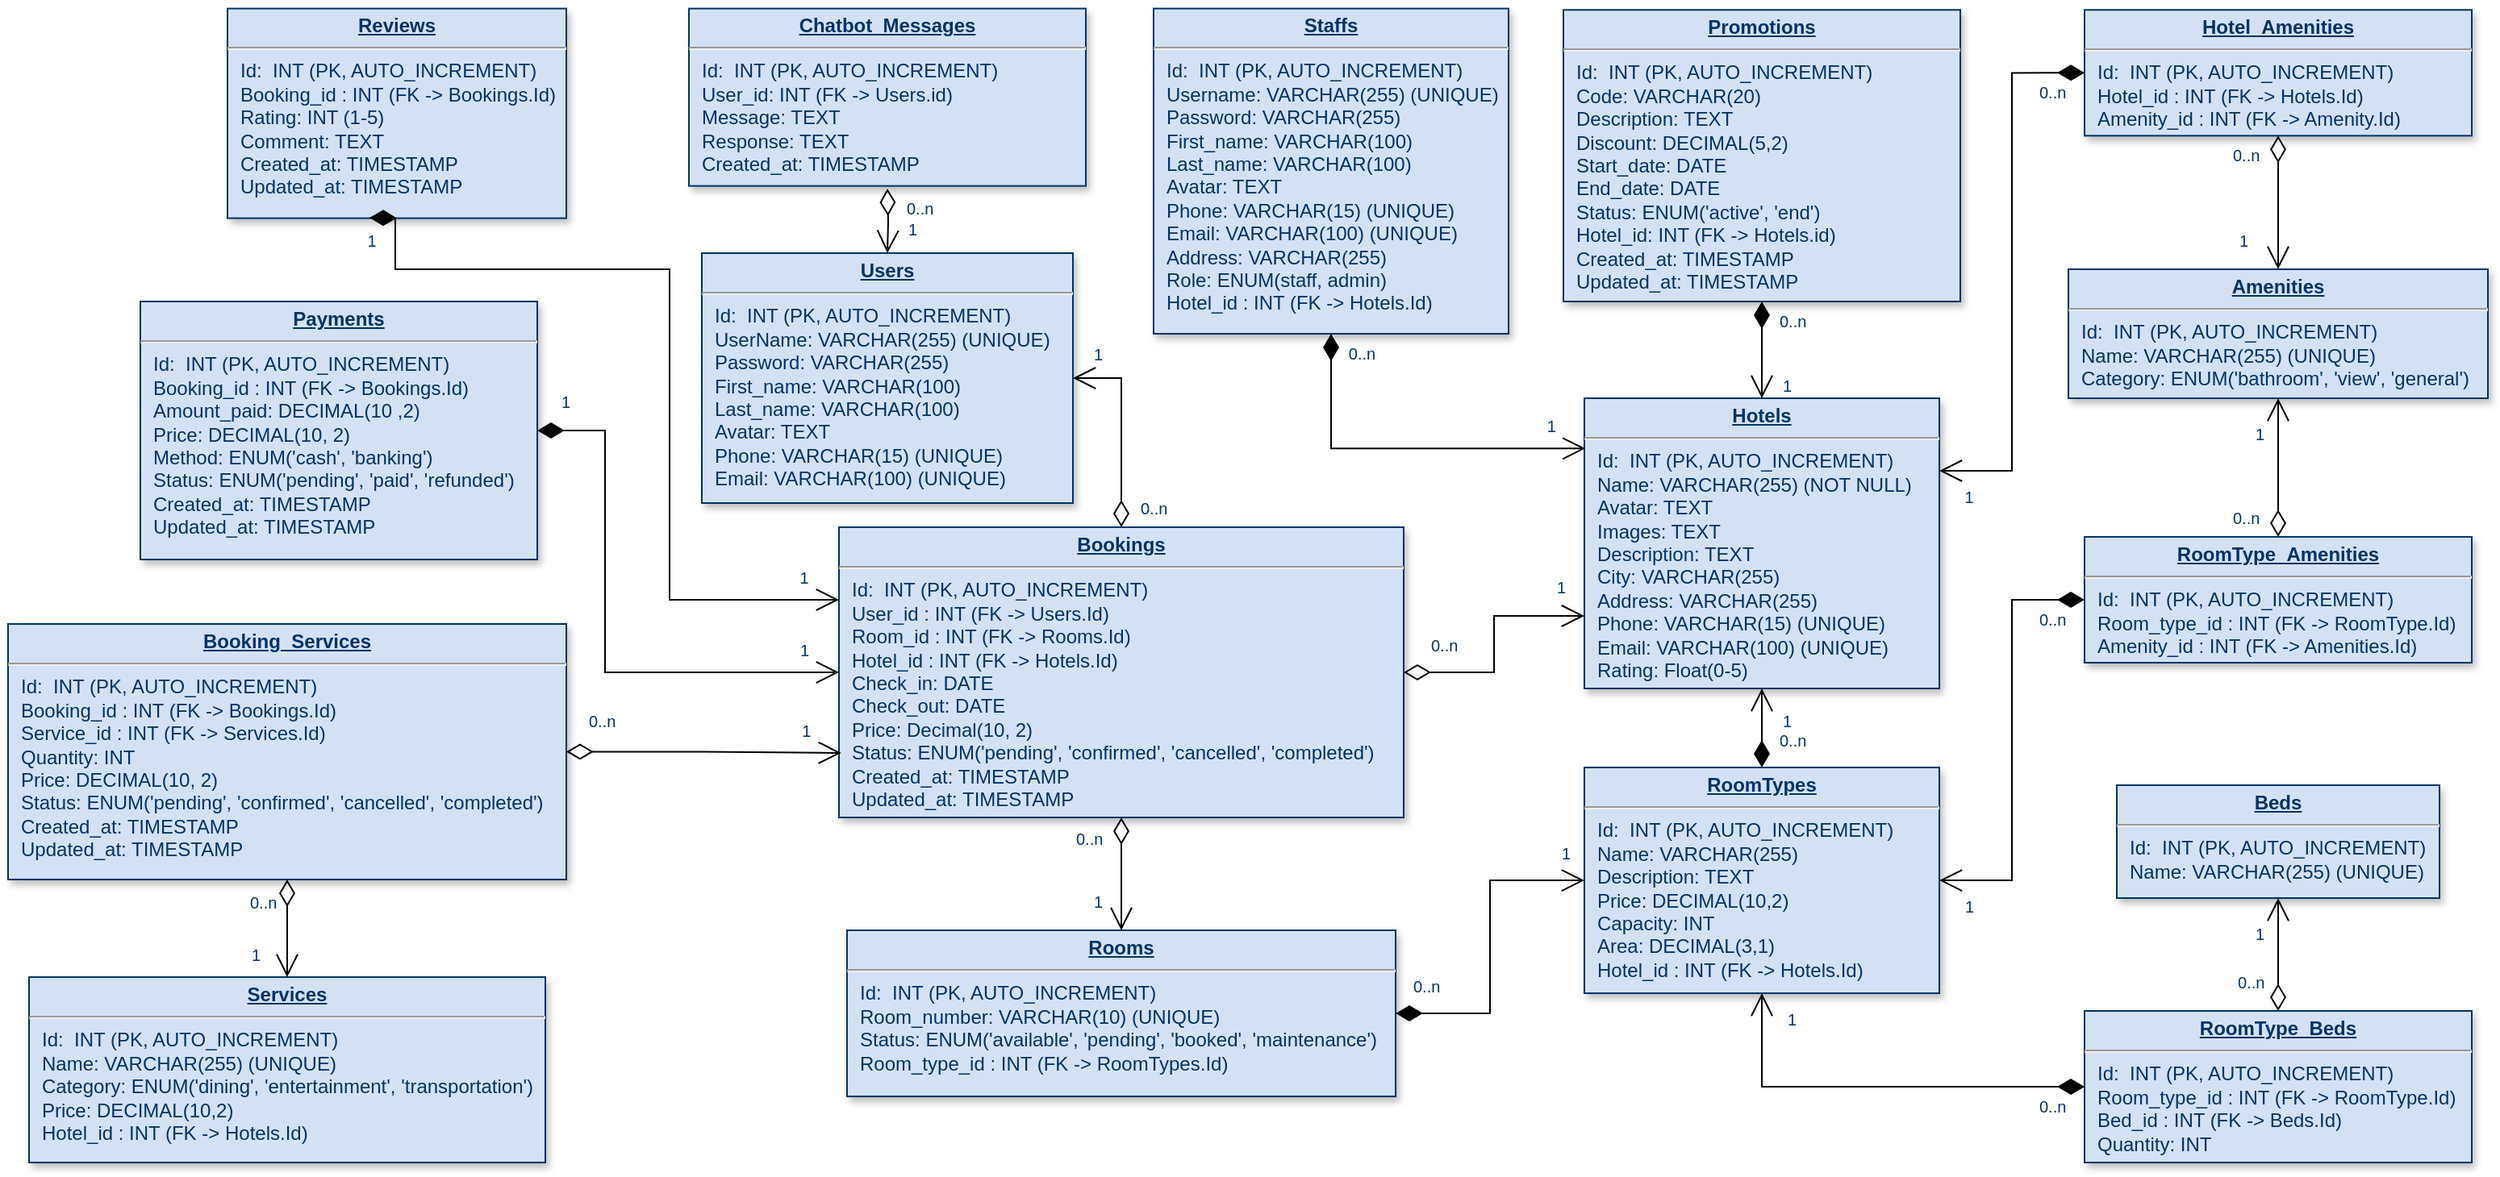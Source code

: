 <mxfile version="26.2.9">
  <diagram name="Page-1" id="efa7a0a1-bf9b-a30e-e6df-94a7791c09e9">
    <mxGraphModel dx="457" dy="1731" grid="1" gridSize="10" guides="1" tooltips="1" connect="1" arrows="1" fold="1" page="1" pageScale="1" pageWidth="826" pageHeight="1169" background="none" math="0" shadow="0">
      <root>
        <mxCell id="0" />
        <mxCell id="1" parent="0" />
        <mxCell id="45" value="" style="endArrow=open;endSize=12;startArrow=diamondThin;startSize=14;startFill=1;edgeStyle=orthogonalEdgeStyle;rounded=0;entryX=0.003;entryY=0.173;entryDx=0;entryDy=0;exitX=0.5;exitY=1;exitDx=0;exitDy=0;entryPerimeter=0;" parent="1" source="_v9oNohXTvP5xsh4NIjf-116" target="_v9oNohXTvP5xsh4NIjf-114" edge="1">
          <mxGeometry x="519.36" y="180" as="geometry">
            <mxPoint x="2610" y="230" as="sourcePoint" />
            <mxPoint x="2237.49" y="388.43" as="targetPoint" />
          </mxGeometry>
        </mxCell>
        <mxCell id="46" value="0..n" style="resizable=0;align=left;verticalAlign=top;labelBackgroundColor=#ffffff;fontSize=10;strokeColor=#003366;shadow=1;fillColor=#D4E1F5;fontColor=#003366" parent="45" connectable="0" vertex="1">
          <mxGeometry x="-1" relative="1" as="geometry">
            <mxPoint x="8.92" as="offset" />
          </mxGeometry>
        </mxCell>
        <mxCell id="47" value="1" style="resizable=0;align=right;verticalAlign=top;labelBackgroundColor=#ffffff;fontSize=10;strokeColor=#003366;shadow=1;fillColor=#D4E1F5;fontColor=#003366" parent="45" connectable="0" vertex="1">
          <mxGeometry x="1" relative="1" as="geometry">
            <mxPoint x="-17" y="-26" as="offset" />
          </mxGeometry>
        </mxCell>
        <mxCell id="_v9oNohXTvP5xsh4NIjf-114" value="&lt;p style=&quot;margin: 0px; margin-top: 4px; text-align: center; text-decoration: underline;&quot;&gt;&lt;b&gt;Hotels&lt;/b&gt;&lt;/p&gt;&lt;hr&gt;&lt;p style=&quot;margin: 0px; margin-left: 8px;&quot;&gt;Id:&amp;nbsp;&amp;nbsp;INT (PK, AUTO_INCREMENT)&lt;br&gt;Name:&amp;nbsp;VARCHAR(255) (NOT NULL)&lt;/p&gt;&lt;p style=&quot;margin: 0px; margin-left: 8px;&quot;&gt;Avatar: TEXT&lt;/p&gt;&lt;p style=&quot;margin: 0px; margin-left: 8px;&quot;&gt;Images: TEXT&lt;/p&gt;&lt;p style=&quot;margin: 0px; margin-left: 8px;&quot;&gt;Description: TEXT&lt;/p&gt;&lt;p style=&quot;margin: 0px; margin-left: 8px;&quot;&gt;City: VARCHAR(255)&lt;/p&gt;&lt;p style=&quot;margin: 0px 0px 0px 8px;&quot;&gt;Address: VARCHAR(255)&lt;/p&gt;&lt;p style=&quot;margin: 0px; margin-left: 8px;&quot;&gt;Phone: VARCHAR(15) (UNIQUE)&lt;/p&gt;&lt;p style=&quot;margin: 0px; margin-left: 8px;&quot;&gt;Email: VARCHAR(100)&lt;span style=&quot;background-color: transparent; color: light-dark(rgb(0, 51, 102), rgb(161, 205, 249));&quot;&gt;&amp;nbsp;&lt;/span&gt;&lt;span style=&quot;background-color: transparent; color: light-dark(rgb(0, 51, 102), rgb(161, 205, 249));&quot;&gt;(UNIQUE)&lt;/span&gt;&lt;/p&gt;&lt;p style=&quot;margin: 0px; margin-left: 8px;&quot;&gt;Rating: Float(0-5)&lt;/p&gt;&lt;p style=&quot;margin: 0px; margin-left: 8px;&quot;&gt;&lt;br&gt;&lt;/p&gt;" style="verticalAlign=top;align=left;overflow=fill;fontSize=12;fontFamily=Helvetica;html=1;strokeColor=#003366;shadow=1;fillColor=#D4E1F5;fontColor=#003366" parent="1" vertex="1">
          <mxGeometry x="2567" y="240" width="220" height="180" as="geometry" />
        </mxCell>
        <mxCell id="_v9oNohXTvP5xsh4NIjf-115" value="&lt;p style=&quot;margin: 0px; margin-top: 4px; text-align: center; text-decoration: underline;&quot;&gt;&lt;b&gt;Users&lt;/b&gt;&lt;/p&gt;&lt;hr&gt;&lt;p style=&quot;margin: 0px; margin-left: 8px;&quot;&gt;Id:&amp;nbsp;&amp;nbsp;INT (PK, AUTO_INCREMENT)&lt;br&gt;UserName:&amp;nbsp;VARCHAR(255) (UNIQUE)&lt;/p&gt;&lt;p style=&quot;margin: 0px; margin-left: 8px;&quot;&gt;Password:&amp;nbsp;VARCHAR(255)&lt;/p&gt;&lt;p style=&quot;margin: 0px; margin-left: 8px;&quot;&gt;First_name:&amp;nbsp;VARCHAR(100)&lt;/p&gt;&lt;p style=&quot;margin: 0px 0px 0px 8px;&quot;&gt;Last_name:&amp;nbsp;VARCHAR(100)&lt;/p&gt;&lt;p style=&quot;margin: 0px; margin-left: 8px;&quot;&gt;Avatar: TEXT&lt;/p&gt;&lt;p style=&quot;margin: 0px; margin-left: 8px;&quot;&gt;Phone: VARCHAR(15)&amp;nbsp;&lt;span style=&quot;background-color: transparent; color: light-dark(rgb(0, 51, 102), rgb(161, 205, 249));&quot;&gt;(UNIQUE)&lt;/span&gt;&lt;/p&gt;&lt;p style=&quot;margin: 0px; margin-left: 8px;&quot;&gt;Email: VARCHAR(100)&amp;nbsp;&lt;span style=&quot;background-color: transparent; color: light-dark(rgb(0, 51, 102), rgb(161, 205, 249));&quot;&gt;(UNIQUE)&lt;/span&gt;&lt;/p&gt;" style="verticalAlign=top;align=left;overflow=fill;fontSize=12;fontFamily=Helvetica;html=1;strokeColor=#003366;shadow=1;fillColor=#D4E1F5;fontColor=#003366" parent="1" vertex="1">
          <mxGeometry x="2020" y="150" width="230" height="155" as="geometry" />
        </mxCell>
        <mxCell id="_v9oNohXTvP5xsh4NIjf-116" value="&lt;p style=&quot;margin: 0px; margin-top: 4px; text-align: center; text-decoration: underline;&quot;&gt;&lt;b&gt;Staffs&lt;/b&gt;&lt;/p&gt;&lt;hr&gt;&lt;p style=&quot;margin: 0px; margin-left: 8px;&quot;&gt;Id:&amp;nbsp;&amp;nbsp;INT (PK, AUTO_INCREMENT)&lt;br&gt;Username:&amp;nbsp;VARCHAR(255) (UNIQUE)&lt;/p&gt;&lt;p style=&quot;margin: 0px; margin-left: 8px;&quot;&gt;Password:&amp;nbsp;VARCHAR(255)&lt;/p&gt;&lt;p style=&quot;margin: 0px 0px 0px 8px;&quot;&gt;First_name:&amp;nbsp;VARCHAR(100)&lt;/p&gt;&lt;p style=&quot;margin: 0px; margin-left: 8px;&quot;&gt;&lt;span style=&quot;background-color: transparent; color: light-dark(rgb(0, 51, 102), rgb(161, 205, 249));&quot;&gt;Last_name:&amp;nbsp;VARCHAR(100)&lt;/span&gt;&lt;/p&gt;&lt;p style=&quot;margin: 0px; margin-left: 8px;&quot;&gt;&lt;span style=&quot;background-color: transparent; color: light-dark(rgb(0, 51, 102), rgb(161, 205, 249));&quot;&gt;Avatar: TEXT&lt;/span&gt;&lt;/p&gt;&lt;p style=&quot;margin: 0px; margin-left: 8px;&quot;&gt;Phone: VARCHAR(15)&amp;nbsp;&lt;span style=&quot;background-color: transparent; color: light-dark(rgb(0, 51, 102), rgb(161, 205, 249));&quot;&gt;(UNIQUE)&lt;/span&gt;&lt;/p&gt;&lt;p style=&quot;margin: 0px; margin-left: 8px;&quot;&gt;Email: VARCHAR(100)&amp;nbsp;&lt;span style=&quot;background-color: transparent; color: light-dark(rgb(0, 51, 102), rgb(161, 205, 249));&quot;&gt;(UNIQUE)&lt;/span&gt;&lt;/p&gt;&lt;p style=&quot;margin: 0px; margin-left: 8px;&quot;&gt;Address: VARCHAR(255)&lt;/p&gt;&lt;p style=&quot;margin: 0px; margin-left: 8px;&quot;&gt;Role: ENUM(staff, admin)&lt;/p&gt;&lt;p style=&quot;margin: 0px 0px 0px 8px;&quot;&gt;Hotel_id :&amp;nbsp;INT (FK -&amp;gt; Hotels.Id)&lt;/p&gt;&lt;p style=&quot;margin: 0px; margin-left: 8px;&quot;&gt;&lt;br&gt;&lt;/p&gt;&lt;p style=&quot;margin: 0px; margin-left: 8px;&quot;&gt;&lt;br&gt;&lt;/p&gt;" style="verticalAlign=top;align=left;overflow=fill;fontSize=12;fontFamily=Helvetica;html=1;strokeColor=#003366;shadow=1;fillColor=#D4E1F5;fontColor=#003366" parent="1" vertex="1">
          <mxGeometry x="2300" y="-1.68" width="220" height="201.68" as="geometry" />
        </mxCell>
        <mxCell id="_v9oNohXTvP5xsh4NIjf-118" value="&lt;p style=&quot;margin: 0px; margin-top: 4px; text-align: center; text-decoration: underline;&quot;&gt;&lt;b&gt;RoomTypes&lt;/b&gt;&lt;/p&gt;&lt;hr&gt;&lt;p style=&quot;margin: 0px; margin-left: 8px;&quot;&gt;Id:&amp;nbsp;&amp;nbsp;INT (PK, AUTO_INCREMENT)&lt;br&gt;Name:&amp;nbsp;VARCHAR(255)&lt;/p&gt;&lt;p style=&quot;margin: 0px; margin-left: 8px;&quot;&gt;Description: TEXT&lt;/p&gt;&lt;p style=&quot;margin: 0px; margin-left: 8px;&quot;&gt;Price: DECIMAL(10,2)&amp;nbsp;&lt;/p&gt;&lt;p style=&quot;margin: 0px; margin-left: 8px;&quot;&gt;Capacity: INT&lt;/p&gt;&lt;p style=&quot;margin: 0px; margin-left: 8px;&quot;&gt;&lt;span style=&quot;background-color: transparent; color: light-dark(rgb(0, 51, 102), rgb(161, 205, 249));&quot;&gt;Area:&amp;nbsp;DECIMAL(3,1)&lt;/span&gt;&lt;/p&gt;&lt;p style=&quot;margin: 0px; margin-left: 8px;&quot;&gt;Hotel_id :&amp;nbsp;INT (FK -&amp;gt; Hotels.Id)&lt;/p&gt;" style="verticalAlign=top;align=left;overflow=fill;fontSize=12;fontFamily=Helvetica;html=1;strokeColor=#003366;shadow=1;fillColor=#D4E1F5;fontColor=#003366" parent="1" vertex="1">
          <mxGeometry x="2567" y="469.02" width="220" height="140" as="geometry" />
        </mxCell>
        <mxCell id="_v9oNohXTvP5xsh4NIjf-119" value="&lt;p style=&quot;margin: 0px; margin-top: 4px; text-align: center; text-decoration: underline;&quot;&gt;&lt;b&gt;Rooms&lt;/b&gt;&lt;/p&gt;&lt;hr&gt;&lt;p style=&quot;margin: 0px; margin-left: 8px;&quot;&gt;Id:&amp;nbsp;&amp;nbsp;INT (PK, AUTO_INCREMENT)&lt;br&gt;Room_number: VARCHAR(10) (UNIQUE&lt;span style=&quot;background-color: transparent; color: light-dark(rgb(0, 51, 102), rgb(161, 205, 249));&quot;&gt;)&lt;/span&gt;&lt;/p&gt;&lt;p style=&quot;margin: 0px; margin-left: 8px;&quot;&gt;&lt;span style=&quot;background-color: transparent;&quot;&gt;Status: ENUM(&#39;available&#39;, &#39;pending&#39;, &#39;booked&#39;, &#39;maintenance&#39;)&lt;/span&gt;&lt;/p&gt;&lt;p style=&quot;margin: 0px 0px 0px 8px;&quot;&gt;Room_type_id :&amp;nbsp;INT (FK -&amp;gt; RoomTypes.Id)&lt;/p&gt;&lt;p style=&quot;margin: 0px; margin-left: 8px;&quot;&gt;&lt;br&gt;&lt;/p&gt;&lt;p style=&quot;margin: 0px; margin-left: 8px;&quot;&gt;&lt;br&gt;&lt;/p&gt;" style="verticalAlign=top;align=left;overflow=fill;fontSize=12;fontFamily=Helvetica;html=1;strokeColor=#003366;shadow=1;fillColor=#D4E1F5;fontColor=#003366" parent="1" vertex="1">
          <mxGeometry x="2110" y="570" width="340" height="103.04" as="geometry" />
        </mxCell>
        <mxCell id="_v9oNohXTvP5xsh4NIjf-120" value="&lt;p style=&quot;margin: 4px 0px 0px; text-align: center;&quot;&gt;&lt;b&gt;&lt;u&gt;Amenities&lt;/u&gt;&lt;/b&gt;&lt;/p&gt;&lt;hr&gt;&lt;p style=&quot;margin: 0px; margin-left: 8px;&quot;&gt;Id:&amp;nbsp;&amp;nbsp;INT (PK, AUTO_INCREMENT)&lt;br&gt;&lt;/p&gt;&lt;p style=&quot;margin: 0px; margin-left: 8px;&quot;&gt;Name: VARCHAR(255) (UNIQUE)&lt;/p&gt;&lt;p style=&quot;margin: 0px; margin-left: 8px;&quot;&gt;Category: ENUM(&#39;bathroom&#39;, &#39;view&#39;, &#39;general&#39;)&lt;/p&gt;&lt;p style=&quot;margin: 0px; margin-left: 8px;&quot;&gt;&lt;br&gt;&lt;/p&gt;" style="verticalAlign=top;align=left;overflow=fill;fontSize=12;fontFamily=Helvetica;html=1;strokeColor=#003366;shadow=1;fillColor=#D4E1F5;fontColor=#003366" parent="1" vertex="1">
          <mxGeometry x="2867" y="160" width="260" height="80" as="geometry" />
        </mxCell>
        <mxCell id="_v9oNohXTvP5xsh4NIjf-121" value="&lt;p style=&quot;margin: 4px 0px 0px; text-align: center;&quot;&gt;&lt;b&gt;&lt;u&gt;RoomType_Amenities&lt;/u&gt;&lt;/b&gt;&lt;/p&gt;&lt;hr&gt;&lt;p style=&quot;margin: 0px; margin-left: 8px;&quot;&gt;Id:&amp;nbsp;&amp;nbsp;INT (PK, AUTO_INCREMENT)&lt;br&gt;&lt;/p&gt;&lt;p style=&quot;margin: 0px 0px 0px 8px;&quot;&gt;Room_type_id :&amp;nbsp;INT (FK -&amp;gt; RoomType.Id)&lt;/p&gt;&lt;p style=&quot;margin: 0px 0px 0px 8px;&quot;&gt;Amenity_id :&amp;nbsp;INT (FK -&amp;gt; Amenities.Id)&lt;/p&gt;&lt;p style=&quot;margin: 0px; margin-left: 8px;&quot;&gt;&lt;br&gt;&lt;/p&gt;&lt;p style=&quot;margin: 0px; margin-left: 8px;&quot;&gt;&lt;br&gt;&lt;/p&gt;" style="verticalAlign=top;align=left;overflow=fill;fontSize=12;fontFamily=Helvetica;html=1;strokeColor=#003366;shadow=1;fillColor=#D4E1F5;fontColor=#003366" parent="1" vertex="1">
          <mxGeometry x="2877" y="325.98" width="240" height="78.04" as="geometry" />
        </mxCell>
        <mxCell id="_v9oNohXTvP5xsh4NIjf-122" value="&lt;p style=&quot;margin: 4px 0px 0px; text-align: center;&quot;&gt;&lt;b&gt;&lt;u&gt;Beds&lt;/u&gt;&lt;/b&gt;&lt;/p&gt;&lt;hr&gt;&lt;p style=&quot;margin: 0px; margin-left: 8px;&quot;&gt;Id:&amp;nbsp;&amp;nbsp;INT (PK, AUTO_INCREMENT)&lt;br&gt;&lt;/p&gt;&lt;p style=&quot;margin: 0px; margin-left: 8px;&quot;&gt;Name: VARCHAR(255) (UNIQUE)&lt;/p&gt;&lt;p style=&quot;margin: 0px; margin-left: 8px;&quot;&gt;&lt;br&gt;&lt;/p&gt;" style="verticalAlign=top;align=left;overflow=fill;fontSize=12;fontFamily=Helvetica;html=1;strokeColor=#003366;shadow=1;fillColor=#D4E1F5;fontColor=#003366" parent="1" vertex="1">
          <mxGeometry x="2897" y="480" width="200" height="70" as="geometry" />
        </mxCell>
        <mxCell id="_v9oNohXTvP5xsh4NIjf-123" value="&lt;p style=&quot;margin: 4px 0px 0px; text-align: center;&quot;&gt;&lt;b&gt;&lt;u&gt;RoomType_Beds&lt;/u&gt;&lt;/b&gt;&lt;/p&gt;&lt;hr&gt;&lt;p style=&quot;margin: 0px; margin-left: 8px;&quot;&gt;Id:&amp;nbsp;&amp;nbsp;INT (PK, AUTO_INCREMENT)&lt;br&gt;&lt;/p&gt;&lt;p style=&quot;margin: 0px 0px 0px 8px;&quot;&gt;Room_type_id :&amp;nbsp;INT (FK -&amp;gt; RoomType.Id)&lt;/p&gt;&lt;p style=&quot;margin: 0px 0px 0px 8px;&quot;&gt;Bed_id :&amp;nbsp;INT (FK -&amp;gt; Beds.Id)&lt;/p&gt;&lt;p style=&quot;margin: 0px 0px 0px 8px;&quot;&gt;Quantity: INT&lt;/p&gt;&lt;p style=&quot;margin: 0px; margin-left: 8px;&quot;&gt;&lt;br&gt;&lt;/p&gt;&lt;p style=&quot;margin: 0px; margin-left: 8px;&quot;&gt;&lt;br&gt;&lt;/p&gt;" style="verticalAlign=top;align=left;overflow=fill;fontSize=12;fontFamily=Helvetica;html=1;strokeColor=#003366;shadow=1;fillColor=#D4E1F5;fontColor=#003366" parent="1" vertex="1">
          <mxGeometry x="2877" y="620" width="240" height="94.02" as="geometry" />
        </mxCell>
        <mxCell id="_v9oNohXTvP5xsh4NIjf-124" value="&lt;p style=&quot;margin: 0px; margin-top: 4px; text-align: center; text-decoration: underline;&quot;&gt;&lt;b&gt;Bookings&lt;/b&gt;&lt;/p&gt;&lt;hr&gt;&lt;p style=&quot;margin: 0px; margin-left: 8px;&quot;&gt;Id:&amp;nbsp;&amp;nbsp;INT (PK, AUTO_INCREMENT)&lt;/p&gt;&lt;p style=&quot;margin: 0px; margin-left: 8px;&quot;&gt;User_id :&amp;nbsp;INT (FK -&amp;gt; Users.Id)&lt;/p&gt;&lt;p style=&quot;margin: 0px; margin-left: 8px;&quot;&gt;Room_id :&amp;nbsp;INT (FK -&amp;gt; Rooms.Id)&lt;/p&gt;&lt;p style=&quot;margin: 0px 0px 0px 8px;&quot;&gt;Hotel_id :&amp;nbsp;INT (FK -&amp;gt; Hotels.Id)&lt;/p&gt;&lt;p style=&quot;margin: 0px; margin-left: 8px;&quot;&gt;Check_in: DATE&lt;/p&gt;&lt;p style=&quot;margin: 0px; margin-left: 8px;&quot;&gt;Check_out: DATE&lt;/p&gt;&lt;p style=&quot;margin: 0px; margin-left: 8px;&quot;&gt;Price: Decimal(10, 2)&lt;/p&gt;&lt;p style=&quot;margin: 0px; margin-left: 8px;&quot;&gt;Status:&amp;nbsp;ENUM(&#39;pending&#39;, &#39;confirmed&#39;, &#39;cancelled&#39;, &#39;completed&#39;)&lt;br&gt;Created_at: TIMESTAMP&lt;/p&gt;&lt;p style=&quot;margin: 0px; margin-left: 8px;&quot;&gt;Updated_at: TIMESTAMP&lt;/p&gt;" style="verticalAlign=top;align=left;overflow=fill;fontSize=12;fontFamily=Helvetica;html=1;strokeColor=#003366;shadow=1;fillColor=#D4E1F5;fontColor=#003366" parent="1" vertex="1">
          <mxGeometry x="2105" y="320" width="350" height="180" as="geometry" />
        </mxCell>
        <mxCell id="_v9oNohXTvP5xsh4NIjf-125" value="&lt;p style=&quot;margin: 0px; margin-top: 4px; text-align: center; text-decoration: underline;&quot;&gt;&lt;b&gt;Payments&lt;/b&gt;&lt;/p&gt;&lt;hr&gt;&lt;p style=&quot;margin: 0px; margin-left: 8px;&quot;&gt;Id:&amp;nbsp;&amp;nbsp;INT (PK, AUTO_INCREMENT)&lt;/p&gt;&lt;p style=&quot;margin: 0px; margin-left: 8px;&quot;&gt;Booking_id :&amp;nbsp;INT (FK -&amp;gt; Bookings.Id)&lt;/p&gt;&lt;p style=&quot;margin: 0px; margin-left: 8px;&quot;&gt;Amount_paid: DECIMAL(10 ,2)&lt;/p&gt;&lt;p style=&quot;margin: 0px; margin-left: 8px;&quot;&gt;Price: DECIMAL(10, 2)&lt;/p&gt;&lt;p style=&quot;margin: 0px; margin-left: 8px;&quot;&gt;Method: ENUM(&#39;cash&#39;, &#39;banking&#39;)&lt;/p&gt;&lt;p style=&quot;margin: 0px; margin-left: 8px;&quot;&gt;Status:&amp;nbsp;ENUM(&#39;pending&#39;, &#39;paid&#39;, &#39;refunded&#39;)&lt;br&gt;Created_at: TIMESTAMP&lt;/p&gt;&lt;p style=&quot;margin: 0px; margin-left: 8px;&quot;&gt;Updated_at: TIMESTAMP&lt;/p&gt;" style="verticalAlign=top;align=left;overflow=fill;fontSize=12;fontFamily=Helvetica;html=1;strokeColor=#003366;shadow=1;fillColor=#D4E1F5;fontColor=#003366" parent="1" vertex="1">
          <mxGeometry x="1672" y="180" width="246" height="160" as="geometry" />
        </mxCell>
        <mxCell id="_v9oNohXTvP5xsh4NIjf-126" value="&lt;p style=&quot;margin: 4px 0px 0px; text-align: center;&quot;&gt;&lt;b&gt;&lt;u&gt;Hotel_Amenities&lt;/u&gt;&lt;/b&gt;&lt;/p&gt;&lt;hr&gt;&lt;p style=&quot;margin: 0px; margin-left: 8px;&quot;&gt;Id:&amp;nbsp;&amp;nbsp;INT (PK, AUTO_INCREMENT)&lt;br&gt;&lt;/p&gt;&lt;p style=&quot;margin: 0px; margin-left: 8px;&quot;&gt;Hotel_id :&amp;nbsp;INT (FK -&amp;gt; Hotels.Id)&lt;/p&gt;&lt;p style=&quot;margin: 0px 0px 0px 8px;&quot;&gt;Amenity_id :&amp;nbsp;INT (FK -&amp;gt; Amenity.Id)&lt;/p&gt;" style="verticalAlign=top;align=left;overflow=fill;fontSize=12;fontFamily=Helvetica;html=1;strokeColor=#003366;shadow=1;fillColor=#D4E1F5;fontColor=#003366" parent="1" vertex="1">
          <mxGeometry x="2877" y="-0.86" width="240" height="78.04" as="geometry" />
        </mxCell>
        <mxCell id="_v9oNohXTvP5xsh4NIjf-127" value="&lt;p style=&quot;margin: 0px; margin-top: 4px; text-align: center; text-decoration: underline;&quot;&gt;&lt;b&gt;Reviews&lt;/b&gt;&lt;/p&gt;&lt;hr&gt;&lt;p style=&quot;margin: 0px; margin-left: 8px;&quot;&gt;Id:&amp;nbsp;&amp;nbsp;INT (PK, AUTO_INCREMENT)&lt;/p&gt;&lt;p style=&quot;margin: 0px 0px 0px 8px;&quot;&gt;Booking_id :&amp;nbsp;INT (FK -&amp;gt; Bookings.Id)&lt;/p&gt;&lt;p style=&quot;margin: 0px 0px 0px 8px;&quot;&gt;Rating:&amp;nbsp;INT (1-5)&lt;/p&gt;&lt;p style=&quot;margin: 0px 0px 0px 8px;&quot;&gt;Comment: TEXT&lt;/p&gt;&lt;p style=&quot;margin: 0px; margin-left: 8px;&quot;&gt;Created_at: TIMESTAMP&lt;/p&gt;&lt;p style=&quot;margin: 0px; margin-left: 8px;&quot;&gt;Updated_at: TIMESTAMP&lt;/p&gt;" style="verticalAlign=top;align=left;overflow=fill;fontSize=12;fontFamily=Helvetica;html=1;strokeColor=#003366;shadow=1;fillColor=#D4E1F5;fontColor=#003366" parent="1" vertex="1">
          <mxGeometry x="1726" y="-1.68" width="210" height="130" as="geometry" />
        </mxCell>
        <mxCell id="_v9oNohXTvP5xsh4NIjf-128" value="&lt;p style=&quot;margin: 0px; margin-top: 4px; text-align: center; text-decoration: underline;&quot;&gt;&lt;b&gt;Promotions&lt;/b&gt;&lt;/p&gt;&lt;hr&gt;&lt;p style=&quot;margin: 0px; margin-left: 8px;&quot;&gt;Id:&amp;nbsp;&amp;nbsp;INT (PK, AUTO_INCREMENT)&lt;/p&gt;&lt;p style=&quot;margin: 0px 0px 0px 8px;&quot;&gt;Code: VARCHAR(20)&lt;/p&gt;&lt;p style=&quot;margin: 0px 0px 0px 8px;&quot;&gt;Description: TEXT&lt;/p&gt;&lt;p style=&quot;margin: 0px 0px 0px 8px;&quot;&gt;Discount:&amp;nbsp;DECIMAL(5,2)&lt;/p&gt;&lt;p style=&quot;margin: 0px 0px 0px 8px;&quot;&gt;Start_date: DATE&lt;/p&gt;&lt;p style=&quot;margin: 0px 0px 0px 8px;&quot;&gt;End_date: DATE&lt;/p&gt;&lt;p style=&quot;margin: 0px 0px 0px 8px;&quot;&gt;Status: ENUM(&#39;active&#39;, &#39;end&#39;)&lt;/p&gt;&lt;p style=&quot;margin: 0px 0px 0px 8px;&quot;&gt;Hotel_id: INT (FK -&amp;gt; Hotels.id)&lt;/p&gt;&lt;p style=&quot;margin: 0px; margin-left: 8px;&quot;&gt;Created_at: TIMESTAMP&lt;/p&gt;&lt;p style=&quot;margin: 0px; margin-left: 8px;&quot;&gt;Updated_at: TIMESTAMP&lt;/p&gt;" style="verticalAlign=top;align=left;overflow=fill;fontSize=12;fontFamily=Helvetica;html=1;strokeColor=#003366;shadow=1;fillColor=#D4E1F5;fontColor=#003366" parent="1" vertex="1">
          <mxGeometry x="2554" y="-0.86" width="246" height="180.86" as="geometry" />
        </mxCell>
        <mxCell id="_v9oNohXTvP5xsh4NIjf-129" value="&lt;p style=&quot;margin: 0px; margin-top: 4px; text-align: center; text-decoration: underline;&quot;&gt;&lt;b&gt;Chatbot_Messages&lt;/b&gt;&lt;/p&gt;&lt;hr&gt;&lt;p style=&quot;margin: 0px; margin-left: 8px;&quot;&gt;Id:&amp;nbsp;&amp;nbsp;INT (PK, AUTO_INCREMENT)&lt;/p&gt;&lt;p style=&quot;margin: 0px 0px 0px 8px;&quot;&gt;User_id: INT (FK -&amp;gt; Users.id)&lt;/p&gt;&lt;p style=&quot;margin: 0px 0px 0px 8px;&quot;&gt;Message: TEXT&lt;/p&gt;&lt;p style=&quot;margin: 0px 0px 0px 8px;&quot;&gt;Response: TEXT&lt;/p&gt;&lt;p style=&quot;margin: 0px; margin-left: 8px;&quot;&gt;Created_at: TIMESTAMP&lt;/p&gt;&lt;p style=&quot;margin: 0px; margin-left: 8px;&quot;&gt;&lt;br&gt;&lt;/p&gt;" style="verticalAlign=top;align=left;overflow=fill;fontSize=12;fontFamily=Helvetica;html=1;strokeColor=#003366;shadow=1;fillColor=#D4E1F5;fontColor=#003366" parent="1" vertex="1">
          <mxGeometry x="2012" y="-1.68" width="246" height="110" as="geometry" />
        </mxCell>
        <mxCell id="_v9oNohXTvP5xsh4NIjf-130" value="&lt;p style=&quot;margin: 4px 0px 0px; text-align: center;&quot;&gt;&lt;b&gt;&lt;u&gt;Services&lt;/u&gt;&lt;/b&gt;&lt;/p&gt;&lt;hr&gt;&lt;p style=&quot;margin: 0px; margin-left: 8px;&quot;&gt;Id:&amp;nbsp;&amp;nbsp;INT (PK, AUTO_INCREMENT)&lt;br&gt;&lt;/p&gt;&lt;p style=&quot;margin: 0px; margin-left: 8px;&quot;&gt;Name: VARCHAR(255) (UNIQUE)&lt;/p&gt;&lt;p style=&quot;margin: 0px; margin-left: 8px;&quot;&gt;Category: ENUM(&#39;dining&#39;, &#39;entertainment&#39;, &#39;transportation&#39;)&lt;/p&gt;&lt;p style=&quot;margin: 0px; margin-left: 8px;&quot;&gt;Price: DECIMAL(10,2)&lt;/p&gt;&lt;p style=&quot;margin: 0px; margin-left: 8px;&quot;&gt;Hotel_id :&amp;nbsp;INT (FK -&amp;gt; Hotels.Id)&lt;/p&gt;" style="verticalAlign=top;align=left;overflow=fill;fontSize=12;fontFamily=Helvetica;html=1;strokeColor=#003366;shadow=1;fillColor=#D4E1F5;fontColor=#003366" parent="1" vertex="1">
          <mxGeometry x="1603" y="599.02" width="320" height="115" as="geometry" />
        </mxCell>
        <mxCell id="_v9oNohXTvP5xsh4NIjf-131" value="&lt;p style=&quot;margin: 0px; margin-top: 4px; text-align: center; text-decoration: underline;&quot;&gt;&lt;b&gt;Booking_Services&lt;/b&gt;&lt;/p&gt;&lt;hr&gt;&lt;p style=&quot;margin: 0px; margin-left: 8px;&quot;&gt;Id:&amp;nbsp;&amp;nbsp;INT (PK, AUTO_INCREMENT)&lt;/p&gt;&lt;p style=&quot;margin: 0px; margin-left: 8px;&quot;&gt;Booking_id :&amp;nbsp;INT (FK -&amp;gt; Bookings.Id)&lt;/p&gt;&lt;p style=&quot;margin: 0px; margin-left: 8px;&quot;&gt;Service_id :&amp;nbsp;INT (FK -&amp;gt; Services.Id)&lt;/p&gt;&lt;p style=&quot;margin: 0px; margin-left: 8px;&quot;&gt;Quantity: INT&lt;/p&gt;&lt;p style=&quot;margin: 0px; margin-left: 8px;&quot;&gt;Price: DECIMAL(10, 2)&lt;/p&gt;&lt;p style=&quot;margin: 0px; margin-left: 8px;&quot;&gt;Status:&amp;nbsp;ENUM(&#39;pending&#39;, &#39;confirmed&#39;, &#39;cancelled&#39;, &#39;completed&#39;)&lt;br&gt;Created_at: TIMESTAMP&lt;/p&gt;&lt;p style=&quot;margin: 0px; margin-left: 8px;&quot;&gt;Updated_at: TIMESTAMP&lt;/p&gt;" style="verticalAlign=top;align=left;overflow=fill;fontSize=12;fontFamily=Helvetica;html=1;strokeColor=#003366;shadow=1;fillColor=#D4E1F5;fontColor=#003366" parent="1" vertex="1">
          <mxGeometry x="1590" y="380" width="346" height="158.48" as="geometry" />
        </mxCell>
        <mxCell id="_v9oNohXTvP5xsh4NIjf-132" value="" style="endArrow=open;endSize=12;startArrow=diamondThin;startSize=14;startFill=1;edgeStyle=orthogonalEdgeStyle;rounded=0;entryX=1;entryY=0.25;entryDx=0;entryDy=0;exitX=0;exitY=0.5;exitDx=0;exitDy=0;" parent="1" source="_v9oNohXTvP5xsh4NIjf-126" target="_v9oNohXTvP5xsh4NIjf-114" edge="1">
          <mxGeometry x="519.36" y="180" as="geometry">
            <mxPoint x="2850" y="211.64" as="sourcePoint" />
            <mxPoint x="2850" y="307.64" as="targetPoint" />
          </mxGeometry>
        </mxCell>
        <mxCell id="_v9oNohXTvP5xsh4NIjf-133" value="0..n" style="resizable=0;align=left;verticalAlign=top;labelBackgroundColor=#ffffff;fontSize=10;strokeColor=#003366;shadow=1;fillColor=#D4E1F5;fontColor=#003366" parent="_v9oNohXTvP5xsh4NIjf-132" connectable="0" vertex="1">
          <mxGeometry x="-1" relative="1" as="geometry">
            <mxPoint x="-30" as="offset" />
          </mxGeometry>
        </mxCell>
        <mxCell id="_v9oNohXTvP5xsh4NIjf-134" value="1" style="resizable=0;align=right;verticalAlign=top;labelBackgroundColor=#ffffff;fontSize=10;strokeColor=#003366;shadow=1;fillColor=#D4E1F5;fontColor=#003366" parent="_v9oNohXTvP5xsh4NIjf-132" connectable="0" vertex="1">
          <mxGeometry x="1" relative="1" as="geometry">
            <mxPoint x="23" y="4" as="offset" />
          </mxGeometry>
        </mxCell>
        <mxCell id="_v9oNohXTvP5xsh4NIjf-136" value="" style="endArrow=open;endSize=12;startArrow=diamondThin;startSize=14;startFill=0;edgeStyle=orthogonalEdgeStyle;rounded=0;entryX=0.5;entryY=0;entryDx=0;entryDy=0;exitX=0.5;exitY=1;exitDx=0;exitDy=0;" parent="1" source="_v9oNohXTvP5xsh4NIjf-126" target="_v9oNohXTvP5xsh4NIjf-120" edge="1">
          <mxGeometry x="519.36" y="180" as="geometry">
            <mxPoint x="3031.5" y="302.5" as="sourcePoint" />
            <mxPoint x="2928.5" y="389.5" as="targetPoint" />
          </mxGeometry>
        </mxCell>
        <mxCell id="_v9oNohXTvP5xsh4NIjf-137" value="0..n" style="resizable=0;align=left;verticalAlign=top;labelBackgroundColor=#ffffff;fontSize=10;strokeColor=#003366;shadow=1;fillColor=#D4E1F5;fontColor=#003366" parent="_v9oNohXTvP5xsh4NIjf-136" connectable="0" vertex="1">
          <mxGeometry x="-1" relative="1" as="geometry">
            <mxPoint x="-30" as="offset" />
          </mxGeometry>
        </mxCell>
        <mxCell id="_v9oNohXTvP5xsh4NIjf-138" value="1" style="resizable=0;align=right;verticalAlign=top;labelBackgroundColor=#ffffff;fontSize=10;strokeColor=#003366;shadow=1;fillColor=#D4E1F5;fontColor=#003366" parent="_v9oNohXTvP5xsh4NIjf-136" connectable="0" vertex="1">
          <mxGeometry x="1" relative="1" as="geometry">
            <mxPoint x="-17" y="-30" as="offset" />
          </mxGeometry>
        </mxCell>
        <mxCell id="_v9oNohXTvP5xsh4NIjf-139" value="" style="endArrow=open;endSize=12;startArrow=diamondThin;startSize=14;startFill=1;edgeStyle=orthogonalEdgeStyle;rounded=0;entryX=0.5;entryY=1;entryDx=0;entryDy=0;exitX=0.5;exitY=0;exitDx=0;exitDy=0;" parent="1" source="_v9oNohXTvP5xsh4NIjf-118" target="_v9oNohXTvP5xsh4NIjf-114" edge="1">
          <mxGeometry x="519.36" y="180" as="geometry">
            <mxPoint x="2850" y="375" as="sourcePoint" />
            <mxPoint x="2850" y="471" as="targetPoint" />
          </mxGeometry>
        </mxCell>
        <mxCell id="_v9oNohXTvP5xsh4NIjf-140" value="0..n" style="resizable=0;align=left;verticalAlign=top;labelBackgroundColor=#ffffff;fontSize=10;strokeColor=#003366;shadow=1;fillColor=#D4E1F5;fontColor=#003366" parent="_v9oNohXTvP5xsh4NIjf-139" connectable="0" vertex="1">
          <mxGeometry x="-1" relative="1" as="geometry">
            <mxPoint x="9" y="-29" as="offset" />
          </mxGeometry>
        </mxCell>
        <mxCell id="_v9oNohXTvP5xsh4NIjf-141" value="1" style="resizable=0;align=right;verticalAlign=top;labelBackgroundColor=#ffffff;fontSize=10;strokeColor=#003366;shadow=1;fillColor=#D4E1F5;fontColor=#003366" parent="_v9oNohXTvP5xsh4NIjf-139" connectable="0" vertex="1">
          <mxGeometry x="1" relative="1" as="geometry">
            <mxPoint x="20" y="8" as="offset" />
          </mxGeometry>
        </mxCell>
        <mxCell id="_v9oNohXTvP5xsh4NIjf-142" value="" style="endArrow=open;endSize=12;startArrow=diamondThin;startSize=14;startFill=0;edgeStyle=orthogonalEdgeStyle;rounded=0;entryX=0.5;entryY=1;entryDx=0;entryDy=0;exitX=0.5;exitY=0;exitDx=0;exitDy=0;" parent="1" source="_v9oNohXTvP5xsh4NIjf-121" target="_v9oNohXTvP5xsh4NIjf-120" edge="1">
          <mxGeometry x="519.36" y="180" as="geometry">
            <mxPoint x="3040" y="270" as="sourcePoint" />
            <mxPoint x="3040" y="353" as="targetPoint" />
          </mxGeometry>
        </mxCell>
        <mxCell id="_v9oNohXTvP5xsh4NIjf-143" value="0..n" style="resizable=0;align=left;verticalAlign=top;labelBackgroundColor=#ffffff;fontSize=10;strokeColor=#003366;shadow=1;fillColor=#D4E1F5;fontColor=#003366" parent="_v9oNohXTvP5xsh4NIjf-142" connectable="0" vertex="1">
          <mxGeometry x="-1" relative="1" as="geometry">
            <mxPoint x="-30" y="-24" as="offset" />
          </mxGeometry>
        </mxCell>
        <mxCell id="_v9oNohXTvP5xsh4NIjf-144" value="1" style="resizable=0;align=right;verticalAlign=top;labelBackgroundColor=#ffffff;fontSize=10;strokeColor=#003366;shadow=1;fillColor=#D4E1F5;fontColor=#003366" parent="_v9oNohXTvP5xsh4NIjf-142" connectable="0" vertex="1">
          <mxGeometry x="1" relative="1" as="geometry">
            <mxPoint x="-7" y="10" as="offset" />
          </mxGeometry>
        </mxCell>
        <mxCell id="_v9oNohXTvP5xsh4NIjf-145" value="" style="endArrow=open;endSize=12;startArrow=diamondThin;startSize=14;startFill=1;edgeStyle=orthogonalEdgeStyle;rounded=0;exitX=0;exitY=0.5;exitDx=0;exitDy=0;entryX=1;entryY=0.5;entryDx=0;entryDy=0;" parent="1" source="_v9oNohXTvP5xsh4NIjf-121" target="_v9oNohXTvP5xsh4NIjf-118" edge="1">
          <mxGeometry x="519.36" y="180" as="geometry">
            <mxPoint x="2920" y="380" as="sourcePoint" />
            <mxPoint x="2820" y="530" as="targetPoint" />
          </mxGeometry>
        </mxCell>
        <mxCell id="_v9oNohXTvP5xsh4NIjf-146" value="0..n" style="resizable=0;align=left;verticalAlign=top;labelBackgroundColor=#ffffff;fontSize=10;strokeColor=#003366;shadow=1;fillColor=#D4E1F5;fontColor=#003366" parent="_v9oNohXTvP5xsh4NIjf-145" connectable="0" vertex="1">
          <mxGeometry x="-1" relative="1" as="geometry">
            <mxPoint x="-30" as="offset" />
          </mxGeometry>
        </mxCell>
        <mxCell id="_v9oNohXTvP5xsh4NIjf-147" value="1" style="resizable=0;align=right;verticalAlign=top;labelBackgroundColor=#ffffff;fontSize=10;strokeColor=#003366;shadow=1;fillColor=#D4E1F5;fontColor=#003366" parent="_v9oNohXTvP5xsh4NIjf-145" connectable="0" vertex="1">
          <mxGeometry x="1" relative="1" as="geometry">
            <mxPoint x="23" y="4" as="offset" />
          </mxGeometry>
        </mxCell>
        <mxCell id="_v9oNohXTvP5xsh4NIjf-151" value="" style="endArrow=open;endSize=12;startArrow=diamondThin;startSize=14;startFill=0;edgeStyle=orthogonalEdgeStyle;rounded=0;entryX=0.5;entryY=1;entryDx=0;entryDy=0;exitX=0.5;exitY=0;exitDx=0;exitDy=0;" parent="1" source="_v9oNohXTvP5xsh4NIjf-123" target="_v9oNohXTvP5xsh4NIjf-122" edge="1">
          <mxGeometry x="519.36" y="180" as="geometry">
            <mxPoint x="2997" y="404" as="sourcePoint" />
            <mxPoint x="2997" y="480" as="targetPoint" />
          </mxGeometry>
        </mxCell>
        <mxCell id="_v9oNohXTvP5xsh4NIjf-152" value="0..n" style="resizable=0;align=left;verticalAlign=top;labelBackgroundColor=#ffffff;fontSize=10;strokeColor=#003366;shadow=1;fillColor=#D4E1F5;fontColor=#003366" parent="_v9oNohXTvP5xsh4NIjf-151" connectable="0" vertex="1">
          <mxGeometry x="-1" relative="1" as="geometry">
            <mxPoint x="-27" y="-30" as="offset" />
          </mxGeometry>
        </mxCell>
        <mxCell id="_v9oNohXTvP5xsh4NIjf-153" value="1" style="resizable=0;align=right;verticalAlign=top;labelBackgroundColor=#ffffff;fontSize=10;strokeColor=#003366;shadow=1;fillColor=#D4E1F5;fontColor=#003366" parent="_v9oNohXTvP5xsh4NIjf-151" connectable="0" vertex="1">
          <mxGeometry x="1" relative="1" as="geometry">
            <mxPoint x="-7" y="10" as="offset" />
          </mxGeometry>
        </mxCell>
        <mxCell id="_v9oNohXTvP5xsh4NIjf-154" value="" style="endArrow=open;endSize=12;startArrow=diamondThin;startSize=14;startFill=1;edgeStyle=orthogonalEdgeStyle;rounded=0;entryX=0.5;entryY=1;entryDx=0;entryDy=0;exitX=0;exitY=0.5;exitDx=0;exitDy=0;" parent="1" source="_v9oNohXTvP5xsh4NIjf-123" target="_v9oNohXTvP5xsh4NIjf-118" edge="1">
          <mxGeometry x="519.36" y="180" as="geometry">
            <mxPoint x="2903" y="538.98" as="sourcePoint" />
            <mxPoint x="2813" y="677.98" as="targetPoint" />
          </mxGeometry>
        </mxCell>
        <mxCell id="_v9oNohXTvP5xsh4NIjf-155" value="0..n" style="resizable=0;align=left;verticalAlign=top;labelBackgroundColor=#ffffff;fontSize=10;strokeColor=#003366;shadow=1;fillColor=#D4E1F5;fontColor=#003366" parent="_v9oNohXTvP5xsh4NIjf-154" connectable="0" vertex="1">
          <mxGeometry x="-1" relative="1" as="geometry">
            <mxPoint x="-30" as="offset" />
          </mxGeometry>
        </mxCell>
        <mxCell id="_v9oNohXTvP5xsh4NIjf-156" value="1" style="resizable=0;align=right;verticalAlign=top;labelBackgroundColor=#ffffff;fontSize=10;strokeColor=#003366;shadow=1;fillColor=#D4E1F5;fontColor=#003366" parent="_v9oNohXTvP5xsh4NIjf-154" connectable="0" vertex="1">
          <mxGeometry x="1" relative="1" as="geometry">
            <mxPoint x="23" y="4" as="offset" />
          </mxGeometry>
        </mxCell>
        <mxCell id="_v9oNohXTvP5xsh4NIjf-157" value="" style="endArrow=open;endSize=12;startArrow=diamondThin;startSize=14;startFill=1;edgeStyle=orthogonalEdgeStyle;rounded=0;entryX=0;entryY=0.5;entryDx=0;entryDy=0;exitX=1;exitY=0.5;exitDx=0;exitDy=0;" parent="1" source="_v9oNohXTvP5xsh4NIjf-119" target="_v9oNohXTvP5xsh4NIjf-118" edge="1">
          <mxGeometry x="519.36" y="180" as="geometry">
            <mxPoint x="2540" y="531" as="sourcePoint" />
            <mxPoint x="2540" y="455" as="targetPoint" />
          </mxGeometry>
        </mxCell>
        <mxCell id="_v9oNohXTvP5xsh4NIjf-158" value="0..n" style="resizable=0;align=left;verticalAlign=top;labelBackgroundColor=#ffffff;fontSize=10;strokeColor=#003366;shadow=1;fillColor=#D4E1F5;fontColor=#003366" parent="_v9oNohXTvP5xsh4NIjf-157" connectable="0" vertex="1">
          <mxGeometry x="-1" relative="1" as="geometry">
            <mxPoint x="9" y="-29" as="offset" />
          </mxGeometry>
        </mxCell>
        <mxCell id="_v9oNohXTvP5xsh4NIjf-159" value="1" style="resizable=0;align=right;verticalAlign=top;labelBackgroundColor=#ffffff;fontSize=10;strokeColor=#003366;shadow=1;fillColor=#D4E1F5;fontColor=#003366" parent="_v9oNohXTvP5xsh4NIjf-157" connectable="0" vertex="1">
          <mxGeometry x="1" relative="1" as="geometry">
            <mxPoint x="-7" y="-29" as="offset" />
          </mxGeometry>
        </mxCell>
        <mxCell id="_v9oNohXTvP5xsh4NIjf-160" value="" style="endArrow=open;endSize=12;startArrow=diamondThin;startSize=14;startFill=0;edgeStyle=orthogonalEdgeStyle;rounded=0;exitX=0.5;exitY=1;exitDx=0;exitDy=0;entryX=0.5;entryY=0;entryDx=0;entryDy=0;" parent="1" source="_v9oNohXTvP5xsh4NIjf-124" target="_v9oNohXTvP5xsh4NIjf-119" edge="1">
          <mxGeometry x="519.36" y="180" as="geometry">
            <mxPoint x="2310" y="410" as="sourcePoint" />
            <mxPoint x="2340" y="460" as="targetPoint" />
          </mxGeometry>
        </mxCell>
        <mxCell id="_v9oNohXTvP5xsh4NIjf-161" value="0..n" style="resizable=0;align=left;verticalAlign=top;labelBackgroundColor=#ffffff;fontSize=10;strokeColor=#003366;shadow=1;fillColor=#D4E1F5;fontColor=#003366" parent="_v9oNohXTvP5xsh4NIjf-160" connectable="0" vertex="1">
          <mxGeometry x="-1" relative="1" as="geometry">
            <mxPoint x="-30" y="1" as="offset" />
          </mxGeometry>
        </mxCell>
        <mxCell id="_v9oNohXTvP5xsh4NIjf-162" value="1" style="resizable=0;align=right;verticalAlign=top;labelBackgroundColor=#ffffff;fontSize=10;strokeColor=#003366;shadow=1;fillColor=#D4E1F5;fontColor=#003366" parent="_v9oNohXTvP5xsh4NIjf-160" connectable="0" vertex="1">
          <mxGeometry x="1" relative="1" as="geometry">
            <mxPoint x="-10" y="-30" as="offset" />
          </mxGeometry>
        </mxCell>
        <mxCell id="_v9oNohXTvP5xsh4NIjf-163" value="" style="endArrow=open;endSize=12;startArrow=diamondThin;startSize=14;startFill=0;edgeStyle=orthogonalEdgeStyle;rounded=0;entryX=1;entryY=0.5;entryDx=0;entryDy=0;exitX=0.5;exitY=0;exitDx=0;exitDy=0;" parent="1" source="_v9oNohXTvP5xsh4NIjf-124" target="_v9oNohXTvP5xsh4NIjf-115" edge="1">
          <mxGeometry x="519.36" y="180" as="geometry">
            <mxPoint x="2330" y="210" as="sourcePoint" />
            <mxPoint x="2307.47" y="145.25" as="targetPoint" />
          </mxGeometry>
        </mxCell>
        <mxCell id="_v9oNohXTvP5xsh4NIjf-164" value="0..n" style="resizable=0;align=left;verticalAlign=top;labelBackgroundColor=#ffffff;fontSize=10;strokeColor=#003366;shadow=1;fillColor=#D4E1F5;fontColor=#003366" parent="_v9oNohXTvP5xsh4NIjf-163" connectable="0" vertex="1">
          <mxGeometry x="-1" relative="1" as="geometry">
            <mxPoint x="10" y="-24" as="offset" />
          </mxGeometry>
        </mxCell>
        <mxCell id="_v9oNohXTvP5xsh4NIjf-165" value="1" style="resizable=0;align=right;verticalAlign=top;labelBackgroundColor=#ffffff;fontSize=10;strokeColor=#003366;shadow=1;fillColor=#D4E1F5;fontColor=#003366" parent="_v9oNohXTvP5xsh4NIjf-163" connectable="0" vertex="1">
          <mxGeometry x="1" relative="1" as="geometry">
            <mxPoint x="20" y="-27" as="offset" />
          </mxGeometry>
        </mxCell>
        <mxCell id="_v9oNohXTvP5xsh4NIjf-169" value="" style="endArrow=open;endSize=12;startArrow=diamondThin;startSize=14;startFill=1;edgeStyle=orthogonalEdgeStyle;rounded=0;exitX=0.5;exitY=1;exitDx=0;exitDy=0;entryX=0.5;entryY=0;entryDx=0;entryDy=0;" parent="1" source="_v9oNohXTvP5xsh4NIjf-128" target="_v9oNohXTvP5xsh4NIjf-114" edge="1">
          <mxGeometry x="519.36" y="180" as="geometry">
            <mxPoint x="2687" y="479" as="sourcePoint" />
            <mxPoint x="2650" y="220" as="targetPoint" />
          </mxGeometry>
        </mxCell>
        <mxCell id="_v9oNohXTvP5xsh4NIjf-170" value="0..n" style="resizable=0;align=left;verticalAlign=top;labelBackgroundColor=#ffffff;fontSize=10;strokeColor=#003366;shadow=1;fillColor=#D4E1F5;fontColor=#003366" parent="_v9oNohXTvP5xsh4NIjf-169" connectable="0" vertex="1">
          <mxGeometry x="-1" relative="1" as="geometry">
            <mxPoint x="9" as="offset" />
          </mxGeometry>
        </mxCell>
        <mxCell id="_v9oNohXTvP5xsh4NIjf-171" value="1" style="resizable=0;align=right;verticalAlign=top;labelBackgroundColor=#ffffff;fontSize=10;strokeColor=#003366;shadow=1;fillColor=#D4E1F5;fontColor=#003366" parent="_v9oNohXTvP5xsh4NIjf-169" connectable="0" vertex="1">
          <mxGeometry x="1" relative="1" as="geometry">
            <mxPoint x="20" y="-20" as="offset" />
          </mxGeometry>
        </mxCell>
        <mxCell id="_v9oNohXTvP5xsh4NIjf-175" value="" style="endArrow=open;endSize=12;startArrow=diamondThin;startSize=14;startFill=0;edgeStyle=orthogonalEdgeStyle;rounded=0;exitX=1;exitY=0.5;exitDx=0;exitDy=0;entryX=0;entryY=0.75;entryDx=0;entryDy=0;" parent="1" source="_v9oNohXTvP5xsh4NIjf-124" target="_v9oNohXTvP5xsh4NIjf-114" edge="1">
          <mxGeometry x="519.36" y="180" as="geometry">
            <mxPoint x="2290" y="490" as="sourcePoint" />
            <mxPoint x="2290" y="580" as="targetPoint" />
          </mxGeometry>
        </mxCell>
        <mxCell id="_v9oNohXTvP5xsh4NIjf-176" value="0..n" style="resizable=0;align=left;verticalAlign=top;labelBackgroundColor=#ffffff;fontSize=10;strokeColor=#003366;shadow=1;fillColor=#D4E1F5;fontColor=#003366" parent="_v9oNohXTvP5xsh4NIjf-175" connectable="0" vertex="1">
          <mxGeometry x="-1" relative="1" as="geometry">
            <mxPoint x="15" y="-29" as="offset" />
          </mxGeometry>
        </mxCell>
        <mxCell id="_v9oNohXTvP5xsh4NIjf-177" value="1" style="resizable=0;align=right;verticalAlign=top;labelBackgroundColor=#ffffff;fontSize=10;strokeColor=#003366;shadow=1;fillColor=#D4E1F5;fontColor=#003366" parent="_v9oNohXTvP5xsh4NIjf-175" connectable="0" vertex="1">
          <mxGeometry x="1" relative="1" as="geometry">
            <mxPoint x="-10" y="-30" as="offset" />
          </mxGeometry>
        </mxCell>
        <mxCell id="_v9oNohXTvP5xsh4NIjf-179" value="" style="endArrow=open;endSize=12;startArrow=diamondThin;startSize=14;startFill=1;edgeStyle=orthogonalEdgeStyle;rounded=0;entryX=0;entryY=0.25;entryDx=0;entryDy=0;exitX=0.5;exitY=1;exitDx=0;exitDy=0;" parent="1" source="_v9oNohXTvP5xsh4NIjf-127" target="_v9oNohXTvP5xsh4NIjf-124" edge="1">
          <mxGeometry x="519.36" y="180" as="geometry">
            <mxPoint x="1982.75" y="250" as="sourcePoint" />
            <mxPoint x="2182.75" y="333" as="targetPoint" />
            <Array as="points">
              <mxPoint x="1830" y="128" />
              <mxPoint x="1830" y="160" />
              <mxPoint x="2000" y="160" />
              <mxPoint x="2000" y="365" />
            </Array>
          </mxGeometry>
        </mxCell>
        <mxCell id="_v9oNohXTvP5xsh4NIjf-181" value="1" style="resizable=0;align=right;verticalAlign=top;labelBackgroundColor=#ffffff;fontSize=10;strokeColor=#003366;shadow=1;fillColor=#D4E1F5;fontColor=#003366" parent="_v9oNohXTvP5xsh4NIjf-179" connectable="0" vertex="1">
          <mxGeometry x="1" relative="1" as="geometry">
            <mxPoint x="-17" y="-26" as="offset" />
          </mxGeometry>
        </mxCell>
        <mxCell id="_v9oNohXTvP5xsh4NIjf-182" value="1" style="resizable=0;align=right;verticalAlign=top;labelBackgroundColor=#ffffff;fontSize=10;strokeColor=#003366;shadow=1;fillColor=#D4E1F5;fontColor=#003366" parent="_v9oNohXTvP5xsh4NIjf-179" connectable="0" vertex="1">
          <mxGeometry x="1" relative="1" as="geometry">
            <mxPoint x="-285" y="-235" as="offset" />
          </mxGeometry>
        </mxCell>
        <mxCell id="_v9oNohXTvP5xsh4NIjf-183" value="" style="endArrow=open;endSize=12;startArrow=diamondThin;startSize=14;startFill=1;edgeStyle=orthogonalEdgeStyle;rounded=0;exitX=1;exitY=0.5;exitDx=0;exitDy=0;entryX=0;entryY=0.5;entryDx=0;entryDy=0;" parent="1" source="_v9oNohXTvP5xsh4NIjf-125" target="_v9oNohXTvP5xsh4NIjf-124" edge="1">
          <mxGeometry x="519.36" y="180" as="geometry">
            <mxPoint x="1880" y="404.02" as="sourcePoint" />
            <mxPoint x="2060" y="430" as="targetPoint" />
            <Array as="points">
              <mxPoint x="1960" y="260" />
              <mxPoint x="1960" y="410" />
            </Array>
          </mxGeometry>
        </mxCell>
        <mxCell id="_v9oNohXTvP5xsh4NIjf-184" value="1" style="resizable=0;align=right;verticalAlign=top;labelBackgroundColor=#ffffff;fontSize=10;strokeColor=#003366;shadow=1;fillColor=#D4E1F5;fontColor=#003366" parent="_v9oNohXTvP5xsh4NIjf-183" connectable="0" vertex="1">
          <mxGeometry x="1" relative="1" as="geometry">
            <mxPoint x="-17" y="-26" as="offset" />
          </mxGeometry>
        </mxCell>
        <mxCell id="_v9oNohXTvP5xsh4NIjf-185" value="1" style="resizable=0;align=right;verticalAlign=top;labelBackgroundColor=#ffffff;fontSize=10;strokeColor=#003366;shadow=1;fillColor=#D4E1F5;fontColor=#003366" parent="_v9oNohXTvP5xsh4NIjf-183" connectable="0" vertex="1">
          <mxGeometry x="1" relative="1" as="geometry">
            <mxPoint x="-165" y="-180" as="offset" />
          </mxGeometry>
        </mxCell>
        <mxCell id="_v9oNohXTvP5xsh4NIjf-187" value="" style="endArrow=open;endSize=12;startArrow=diamondThin;startSize=14;startFill=0;edgeStyle=orthogonalEdgeStyle;rounded=0;entryX=0.004;entryY=0.778;entryDx=0;entryDy=0;exitX=1;exitY=0.5;exitDx=0;exitDy=0;entryPerimeter=0;" parent="1" source="_v9oNohXTvP5xsh4NIjf-131" target="_v9oNohXTvP5xsh4NIjf-124" edge="1">
          <mxGeometry x="519.36" y="180" as="geometry">
            <mxPoint x="1982.71" y="467" as="sourcePoint" />
            <mxPoint x="2182.71" y="550" as="targetPoint" />
          </mxGeometry>
        </mxCell>
        <mxCell id="_v9oNohXTvP5xsh4NIjf-188" value="0..n" style="resizable=0;align=left;verticalAlign=top;labelBackgroundColor=#ffffff;fontSize=10;strokeColor=#003366;shadow=1;fillColor=#D4E1F5;fontColor=#003366" parent="_v9oNohXTvP5xsh4NIjf-187" connectable="0" vertex="1">
          <mxGeometry x="-1" relative="1" as="geometry">
            <mxPoint x="12" y="-31" as="offset" />
          </mxGeometry>
        </mxCell>
        <mxCell id="_v9oNohXTvP5xsh4NIjf-189" value="1" style="resizable=0;align=right;verticalAlign=top;labelBackgroundColor=#ffffff;fontSize=10;strokeColor=#003366;shadow=1;fillColor=#D4E1F5;fontColor=#003366" parent="_v9oNohXTvP5xsh4NIjf-187" connectable="0" vertex="1">
          <mxGeometry x="1" relative="1" as="geometry">
            <mxPoint x="-17" y="-26" as="offset" />
          </mxGeometry>
        </mxCell>
        <mxCell id="_v9oNohXTvP5xsh4NIjf-190" value="" style="endArrow=open;endSize=12;startArrow=diamondThin;startSize=14;startFill=0;edgeStyle=orthogonalEdgeStyle;rounded=0;entryX=0.5;entryY=0;entryDx=0;entryDy=0;exitX=0.5;exitY=1;exitDx=0;exitDy=0;" parent="1" source="_v9oNohXTvP5xsh4NIjf-131" target="_v9oNohXTvP5xsh4NIjf-130" edge="1">
          <mxGeometry x="519.36" y="180" as="geometry">
            <mxPoint x="1978" y="481" as="sourcePoint" />
            <mxPoint x="2115" y="445" as="targetPoint" />
          </mxGeometry>
        </mxCell>
        <mxCell id="_v9oNohXTvP5xsh4NIjf-191" value="0..n" style="resizable=0;align=left;verticalAlign=top;labelBackgroundColor=#ffffff;fontSize=10;strokeColor=#003366;shadow=1;fillColor=#D4E1F5;fontColor=#003366" parent="_v9oNohXTvP5xsh4NIjf-190" connectable="0" vertex="1">
          <mxGeometry x="-1" relative="1" as="geometry">
            <mxPoint x="-25" y="2" as="offset" />
          </mxGeometry>
        </mxCell>
        <mxCell id="_v9oNohXTvP5xsh4NIjf-192" value="1" style="resizable=0;align=right;verticalAlign=top;labelBackgroundColor=#ffffff;fontSize=10;strokeColor=#003366;shadow=1;fillColor=#D4E1F5;fontColor=#003366" parent="_v9oNohXTvP5xsh4NIjf-190" connectable="0" vertex="1">
          <mxGeometry x="1" relative="1" as="geometry">
            <mxPoint x="-15" y="-26" as="offset" />
          </mxGeometry>
        </mxCell>
        <mxCell id="_v9oNohXTvP5xsh4NIjf-193" value="" style="endArrow=open;endSize=12;startArrow=diamondThin;startSize=14;startFill=0;edgeStyle=orthogonalEdgeStyle;rounded=0;entryX=0.5;entryY=0;entryDx=0;entryDy=0;" parent="1" target="_v9oNohXTvP5xsh4NIjf-115" edge="1">
          <mxGeometry x="519.36" y="180" as="geometry">
            <mxPoint x="2135" y="110" as="sourcePoint" />
            <mxPoint x="2258" y="-102" as="targetPoint" />
          </mxGeometry>
        </mxCell>
        <mxCell id="_v9oNohXTvP5xsh4NIjf-194" value="0..n" style="resizable=0;align=left;verticalAlign=top;labelBackgroundColor=#ffffff;fontSize=10;strokeColor=#003366;shadow=1;fillColor=#D4E1F5;fontColor=#003366" parent="_v9oNohXTvP5xsh4NIjf-193" connectable="0" vertex="1">
          <mxGeometry x="-1" relative="1" as="geometry">
            <mxPoint x="10" as="offset" />
          </mxGeometry>
        </mxCell>
        <mxCell id="_v9oNohXTvP5xsh4NIjf-195" value="1" style="resizable=0;align=right;verticalAlign=top;labelBackgroundColor=#ffffff;fontSize=10;strokeColor=#003366;shadow=1;fillColor=#D4E1F5;fontColor=#003366" parent="_v9oNohXTvP5xsh4NIjf-193" connectable="0" vertex="1">
          <mxGeometry x="1" relative="1" as="geometry">
            <mxPoint x="20" y="-27" as="offset" />
          </mxGeometry>
        </mxCell>
      </root>
    </mxGraphModel>
  </diagram>
</mxfile>
